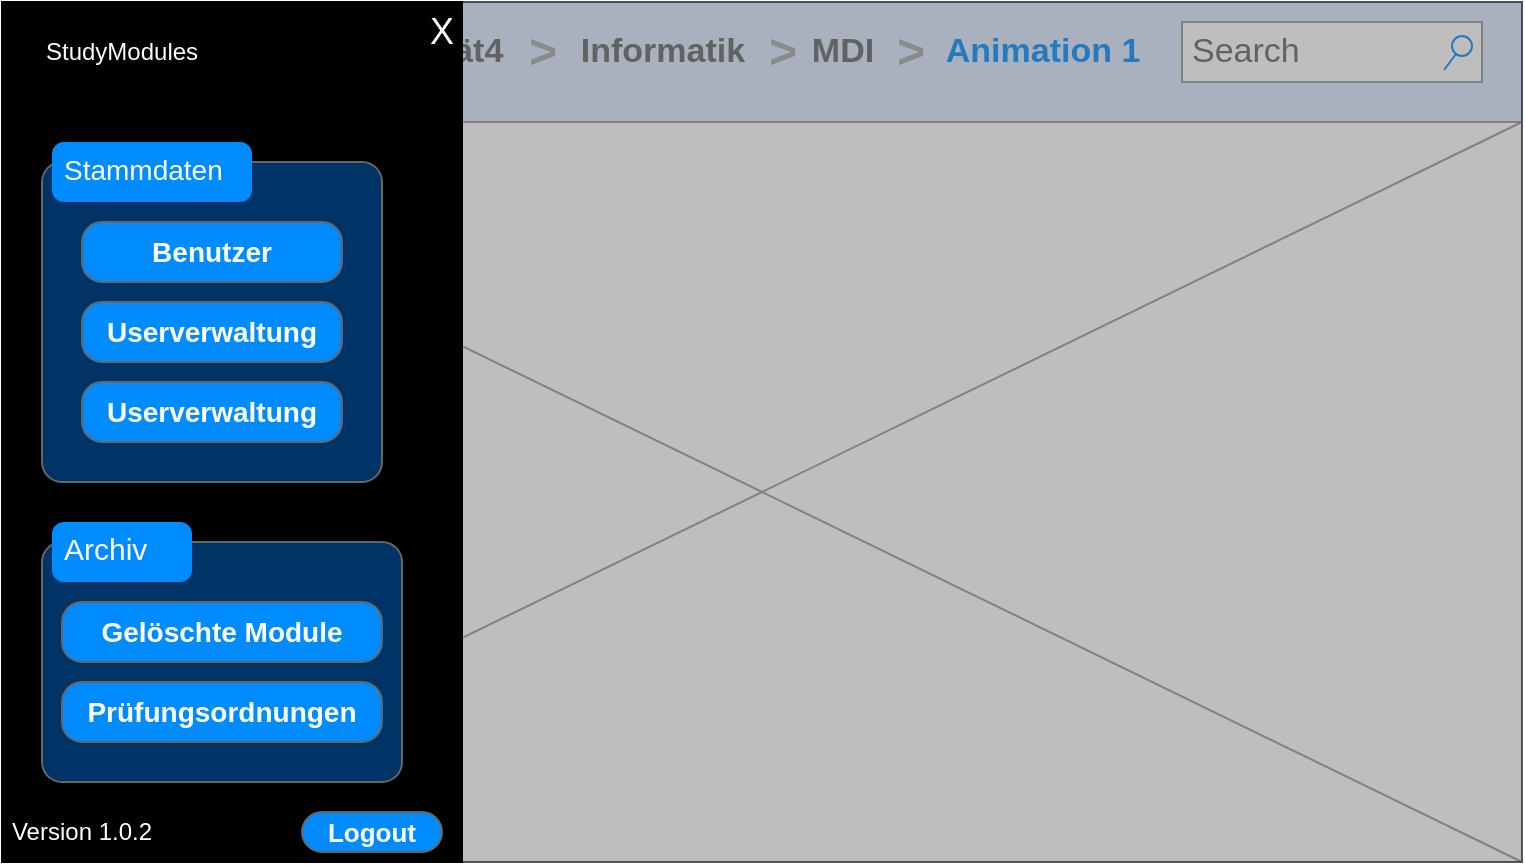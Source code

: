 <mxfile version="24.3.1" type="device">
  <diagram name="Seite-1" id="16NHNWIgSLPOA0fajQPc">
    <mxGraphModel dx="1148" dy="736" grid="1" gridSize="10" guides="1" tooltips="1" connect="1" arrows="1" fold="1" page="1" pageScale="1" pageWidth="827" pageHeight="1169" math="0" shadow="0">
      <root>
        <mxCell id="0" />
        <mxCell id="1" parent="0" />
        <mxCell id="kDeWN1aM2l66xyjtU0gT-1" value="" style="rounded=0;whiteSpace=wrap;html=1;fillColor=#dae8fc;strokeColor=#6c8ebf;" parent="1" vertex="1">
          <mxGeometry x="40" y="40" width="760" height="430" as="geometry" />
        </mxCell>
        <mxCell id="kDeWN1aM2l66xyjtU0gT-2" value="Faktultät4" style="strokeWidth=1;shadow=0;dashed=0;align=center;html=1;shape=mxgraph.mockup.navigation.anchor;fontSize=17;fontColor=#666666;fontStyle=1;" parent="1" vertex="1">
          <mxGeometry x="220" y="50" width="60" height="30" as="geometry" />
        </mxCell>
        <mxCell id="kDeWN1aM2l66xyjtU0gT-3" value="&gt;" style="strokeWidth=1;shadow=0;dashed=0;align=center;html=1;shape=mxgraph.mockup.navigation.anchor;fontSize=24;fontColor=#aaaaaa;fontStyle=1;" parent="1" vertex="1">
          <mxGeometry x="300" y="50" width="20" height="30" as="geometry" />
        </mxCell>
        <mxCell id="kDeWN1aM2l66xyjtU0gT-4" value="Informatik" style="strokeWidth=1;shadow=0;dashed=0;align=center;html=1;shape=mxgraph.mockup.navigation.anchor;fontSize=17;fontColor=#666666;fontStyle=1;" parent="1" vertex="1">
          <mxGeometry x="340" y="50" width="60" height="30" as="geometry" />
        </mxCell>
        <mxCell id="kDeWN1aM2l66xyjtU0gT-5" value="&gt;" style="strokeWidth=1;shadow=0;dashed=0;align=center;html=1;shape=mxgraph.mockup.navigation.anchor;fontSize=24;fontColor=#aaaaaa;fontStyle=1;" parent="1" vertex="1">
          <mxGeometry x="420" y="50" width="20" height="30" as="geometry" />
        </mxCell>
        <mxCell id="kDeWN1aM2l66xyjtU0gT-6" value="MDI" style="strokeWidth=1;shadow=0;dashed=0;align=center;html=1;shape=mxgraph.mockup.navigation.anchor;fontSize=17;fontColor=#666666;fontStyle=1;" parent="1" vertex="1">
          <mxGeometry x="430" y="50" width="60" height="30" as="geometry" />
        </mxCell>
        <mxCell id="kDeWN1aM2l66xyjtU0gT-7" value="&gt;" style="strokeWidth=1;shadow=0;dashed=0;align=center;html=1;shape=mxgraph.mockup.navigation.anchor;fontSize=24;fontColor=#aaaaaa;fontStyle=1;" parent="1" vertex="1">
          <mxGeometry x="484" y="50" width="20" height="30" as="geometry" />
        </mxCell>
        <mxCell id="kDeWN1aM2l66xyjtU0gT-8" value="Animation 1" style="strokeWidth=1;shadow=0;dashed=0;align=center;html=1;shape=mxgraph.mockup.navigation.anchor;fontSize=17;fontColor=#008cff;fontStyle=1;" parent="1" vertex="1">
          <mxGeometry x="530" y="50" width="60" height="30" as="geometry" />
        </mxCell>
        <mxCell id="kDeWN1aM2l66xyjtU0gT-9" value="Search" style="strokeWidth=1;shadow=0;dashed=0;align=center;html=1;shape=mxgraph.mockup.forms.searchBox;strokeColor=#999999;mainText=;strokeColor2=#008cff;fontColor=#666666;fontSize=17;align=left;spacingLeft=3;whiteSpace=wrap;" parent="1" vertex="1">
          <mxGeometry x="630" y="50" width="150" height="30" as="geometry" />
        </mxCell>
        <mxCell id="kDeWN1aM2l66xyjtU0gT-10" value="" style="verticalLabelPosition=bottom;shadow=0;dashed=0;align=center;html=1;verticalAlign=top;strokeWidth=1;shape=mxgraph.mockup.graphics.simpleIcon;strokeColor=#999999;" parent="1" vertex="1">
          <mxGeometry x="40" y="100" width="760" height="370" as="geometry" />
        </mxCell>
        <mxCell id="kDeWN1aM2l66xyjtU0gT-11" value="=" style="strokeWidth=1;shadow=0;dashed=0;align=center;html=1;shape=mxgraph.mockup.buttons.button;strokeColor=#666666;fontColor=#ffffff;mainText=;buttonStyle=round;fontSize=17;fontStyle=1;fillColor=#008cff;whiteSpace=wrap;" parent="1" vertex="1">
          <mxGeometry x="50" y="50" width="30" height="30" as="geometry" />
        </mxCell>
        <mxCell id="2KFMRunH4gnWoI9Xx2fc-2" value="" style="rounded=0;whiteSpace=wrap;html=1;fillColor=#5E5E5E;opacity=40;" vertex="1" parent="1">
          <mxGeometry x="270" y="40" width="530" height="430" as="geometry" />
        </mxCell>
        <mxCell id="2KFMRunH4gnWoI9Xx2fc-3" value="" style="rounded=0;whiteSpace=wrap;html=1;fillColor=#000000;" vertex="1" parent="1">
          <mxGeometry x="40" y="40" width="230" height="430" as="geometry" />
        </mxCell>
        <mxCell id="2KFMRunH4gnWoI9Xx2fc-4" value="StudyModules" style="text;html=1;align=center;verticalAlign=middle;whiteSpace=wrap;rounded=0;fontColor=#FFFFFF;" vertex="1" parent="1">
          <mxGeometry x="70" y="50" width="60" height="30" as="geometry" />
        </mxCell>
        <mxCell id="2KFMRunH4gnWoI9Xx2fc-5" value="&lt;font style=&quot;font-size: 18px;&quot; color=&quot;#ffffff&quot;&gt;X&lt;/font&gt;" style="text;html=1;align=center;verticalAlign=middle;whiteSpace=wrap;rounded=0;" vertex="1" parent="1">
          <mxGeometry x="230" y="40" width="60" height="30" as="geometry" />
        </mxCell>
        <mxCell id="2KFMRunH4gnWoI9Xx2fc-6" value="Version 1.0.2" style="text;html=1;align=center;verticalAlign=middle;whiteSpace=wrap;rounded=0;fontColor=#FFFFFF;" vertex="1" parent="1">
          <mxGeometry x="40" y="440" width="80" height="30" as="geometry" />
        </mxCell>
        <mxCell id="2KFMRunH4gnWoI9Xx2fc-7" value="&lt;font style=&quot;font-size: 13px;&quot;&gt;Logout&lt;/font&gt;" style="strokeWidth=1;shadow=0;dashed=0;align=center;html=1;shape=mxgraph.mockup.buttons.button;strokeColor=#666666;fontColor=#ffffff;mainText=;buttonStyle=round;fontSize=17;fontStyle=1;fillColor=#008cff;whiteSpace=wrap;" vertex="1" parent="1">
          <mxGeometry x="190" y="445" width="70" height="20" as="geometry" />
        </mxCell>
        <mxCell id="2KFMRunH4gnWoI9Xx2fc-8" value="" style="shape=mxgraph.mockup.containers.marginRect;rectMarginTop=10;strokeColor=#666666;strokeWidth=1;dashed=0;rounded=1;arcSize=5;recursiveResize=0;html=1;whiteSpace=wrap;fillColor=#003366;" vertex="1" parent="1">
          <mxGeometry x="60" y="110" width="170" height="170" as="geometry" />
        </mxCell>
        <mxCell id="2KFMRunH4gnWoI9Xx2fc-9" value="&lt;font style=&quot;font-size: 14px;&quot;&gt;Stammdaten&lt;/font&gt;" style="shape=rect;strokeColor=none;fillColor=#008cff;strokeWidth=1;dashed=0;rounded=1;arcSize=20;fontColor=#ffffff;fontSize=17;spacing=2;spacingTop=-2;align=left;autosize=1;spacingLeft=4;resizeWidth=0;resizeHeight=0;perimeter=none;html=1;whiteSpace=wrap;" vertex="1" parent="2KFMRunH4gnWoI9Xx2fc-8">
          <mxGeometry x="5" width="100" height="30" as="geometry" />
        </mxCell>
        <mxCell id="2KFMRunH4gnWoI9Xx2fc-12" value="&lt;font style=&quot;font-size: 14px;&quot;&gt;Benutzer&lt;/font&gt;" style="strokeWidth=1;shadow=0;dashed=0;align=center;html=1;shape=mxgraph.mockup.buttons.button;strokeColor=#666666;fontColor=#ffffff;mainText=;buttonStyle=round;fontSize=17;fontStyle=1;fillColor=#008cff;whiteSpace=wrap;" vertex="1" parent="2KFMRunH4gnWoI9Xx2fc-8">
          <mxGeometry x="20" y="40" width="130" height="30" as="geometry" />
        </mxCell>
        <mxCell id="2KFMRunH4gnWoI9Xx2fc-13" value="&lt;font style=&quot;font-size: 14px;&quot;&gt;Userverwaltung&lt;/font&gt;" style="strokeWidth=1;shadow=0;dashed=0;align=center;html=1;shape=mxgraph.mockup.buttons.button;strokeColor=#666666;fontColor=#ffffff;mainText=;buttonStyle=round;fontSize=17;fontStyle=1;fillColor=#008cff;whiteSpace=wrap;" vertex="1" parent="2KFMRunH4gnWoI9Xx2fc-8">
          <mxGeometry x="20" y="80" width="130" height="30" as="geometry" />
        </mxCell>
        <mxCell id="2KFMRunH4gnWoI9Xx2fc-14" value="&lt;font style=&quot;font-size: 14px;&quot;&gt;Userverwaltung&lt;/font&gt;" style="strokeWidth=1;shadow=0;dashed=0;align=center;html=1;shape=mxgraph.mockup.buttons.button;strokeColor=#666666;fontColor=#ffffff;mainText=;buttonStyle=round;fontSize=17;fontStyle=1;fillColor=#008cff;whiteSpace=wrap;" vertex="1" parent="2KFMRunH4gnWoI9Xx2fc-8">
          <mxGeometry x="20" y="120" width="130" height="30" as="geometry" />
        </mxCell>
        <mxCell id="2KFMRunH4gnWoI9Xx2fc-10" value="" style="shape=mxgraph.mockup.containers.marginRect;rectMarginTop=10;strokeColor=#666666;strokeWidth=1;dashed=0;rounded=1;arcSize=5;recursiveResize=0;html=1;whiteSpace=wrap;fillColor=#003366;" vertex="1" parent="1">
          <mxGeometry x="60" y="300" width="180" height="130" as="geometry" />
        </mxCell>
        <mxCell id="2KFMRunH4gnWoI9Xx2fc-11" value="&lt;font style=&quot;font-size: 15px;&quot;&gt;Archiv&lt;/font&gt;" style="shape=rect;strokeColor=none;fillColor=#008cff;strokeWidth=1;dashed=0;rounded=1;arcSize=20;fontColor=#ffffff;fontSize=17;spacing=2;spacingTop=-2;align=left;autosize=1;spacingLeft=4;resizeWidth=0;resizeHeight=0;perimeter=none;html=1;whiteSpace=wrap;" vertex="1" parent="2KFMRunH4gnWoI9Xx2fc-10">
          <mxGeometry x="5" width="70" height="30" as="geometry" />
        </mxCell>
        <mxCell id="2KFMRunH4gnWoI9Xx2fc-15" value="&lt;font style=&quot;font-size: 14px;&quot;&gt;Gelöschte Module&lt;/font&gt;" style="strokeWidth=1;shadow=0;dashed=0;align=center;html=1;shape=mxgraph.mockup.buttons.button;strokeColor=#666666;fontColor=#ffffff;mainText=;buttonStyle=round;fontSize=17;fontStyle=1;fillColor=#008cff;whiteSpace=wrap;" vertex="1" parent="2KFMRunH4gnWoI9Xx2fc-10">
          <mxGeometry x="10" y="40" width="160" height="30" as="geometry" />
        </mxCell>
        <mxCell id="2KFMRunH4gnWoI9Xx2fc-16" value="&lt;font style=&quot;font-size: 14px;&quot;&gt;Prüfungsordnungen&lt;/font&gt;" style="strokeWidth=1;shadow=0;dashed=0;align=center;html=1;shape=mxgraph.mockup.buttons.button;strokeColor=#666666;fontColor=#ffffff;mainText=;buttonStyle=round;fontSize=17;fontStyle=1;fillColor=#008cff;whiteSpace=wrap;" vertex="1" parent="2KFMRunH4gnWoI9Xx2fc-10">
          <mxGeometry x="10" y="80" width="160" height="30" as="geometry" />
        </mxCell>
      </root>
    </mxGraphModel>
  </diagram>
</mxfile>
